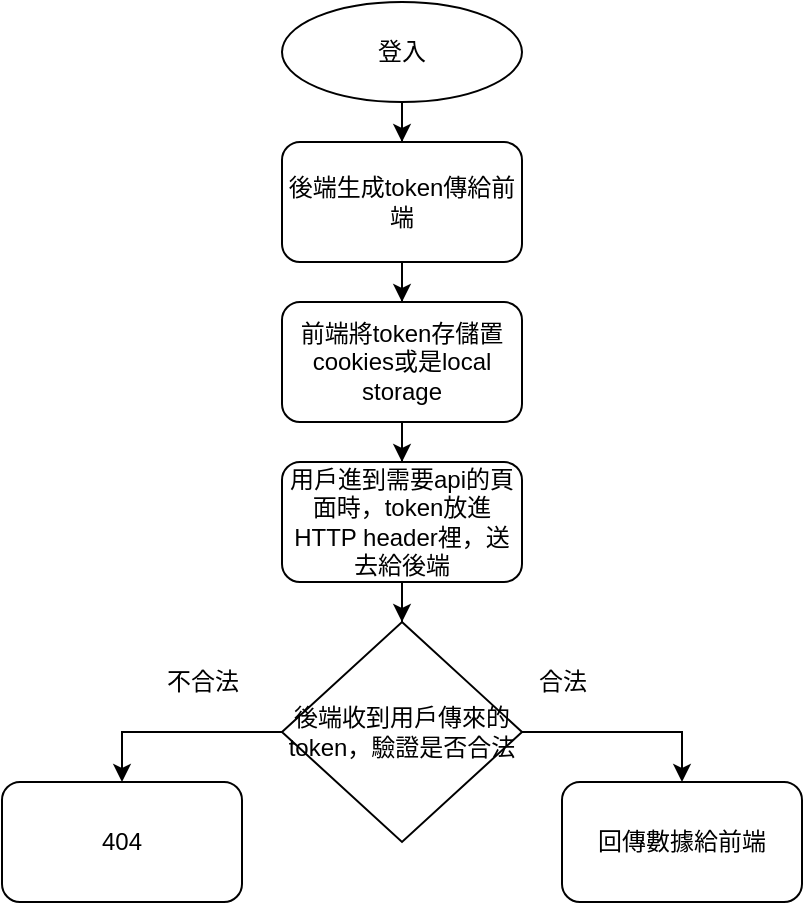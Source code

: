 <mxfile version="14.9.9" type="github">
  <diagram id="C5RBs43oDa-KdzZeNtuy" name="Page-1">
    <mxGraphModel dx="1038" dy="547" grid="1" gridSize="10" guides="1" tooltips="1" connect="1" arrows="1" fold="1" page="1" pageScale="1" pageWidth="827" pageHeight="1169" math="0" shadow="0">
      <root>
        <mxCell id="WIyWlLk6GJQsqaUBKTNV-0" />
        <mxCell id="WIyWlLk6GJQsqaUBKTNV-1" parent="WIyWlLk6GJQsqaUBKTNV-0" />
        <mxCell id="YNj7rYlJI7pq2MHlJ6XI-2" value="" style="edgeStyle=orthogonalEdgeStyle;rounded=0;orthogonalLoop=1;jettySize=auto;html=1;" edge="1" parent="WIyWlLk6GJQsqaUBKTNV-1" source="YNj7rYlJI7pq2MHlJ6XI-0" target="YNj7rYlJI7pq2MHlJ6XI-1">
          <mxGeometry relative="1" as="geometry" />
        </mxCell>
        <mxCell id="YNj7rYlJI7pq2MHlJ6XI-0" value="登入" style="ellipse;whiteSpace=wrap;html=1;" vertex="1" parent="WIyWlLk6GJQsqaUBKTNV-1">
          <mxGeometry x="340" y="40" width="120" height="50" as="geometry" />
        </mxCell>
        <mxCell id="YNj7rYlJI7pq2MHlJ6XI-4" value="" style="edgeStyle=orthogonalEdgeStyle;rounded=0;orthogonalLoop=1;jettySize=auto;html=1;" edge="1" parent="WIyWlLk6GJQsqaUBKTNV-1" source="YNj7rYlJI7pq2MHlJ6XI-1" target="YNj7rYlJI7pq2MHlJ6XI-3">
          <mxGeometry relative="1" as="geometry" />
        </mxCell>
        <mxCell id="YNj7rYlJI7pq2MHlJ6XI-1" value="後端生成token傳給前端" style="rounded=1;whiteSpace=wrap;html=1;" vertex="1" parent="WIyWlLk6GJQsqaUBKTNV-1">
          <mxGeometry x="340" y="110" width="120" height="60" as="geometry" />
        </mxCell>
        <mxCell id="YNj7rYlJI7pq2MHlJ6XI-6" value="" style="edgeStyle=orthogonalEdgeStyle;rounded=0;orthogonalLoop=1;jettySize=auto;html=1;" edge="1" parent="WIyWlLk6GJQsqaUBKTNV-1" source="YNj7rYlJI7pq2MHlJ6XI-3" target="YNj7rYlJI7pq2MHlJ6XI-5">
          <mxGeometry relative="1" as="geometry" />
        </mxCell>
        <mxCell id="YNj7rYlJI7pq2MHlJ6XI-3" value="前端將token存儲置cookies或是local storage" style="rounded=1;whiteSpace=wrap;html=1;" vertex="1" parent="WIyWlLk6GJQsqaUBKTNV-1">
          <mxGeometry x="340" y="190" width="120" height="60" as="geometry" />
        </mxCell>
        <mxCell id="YNj7rYlJI7pq2MHlJ6XI-10" value="" style="edgeStyle=orthogonalEdgeStyle;rounded=0;orthogonalLoop=1;jettySize=auto;html=1;" edge="1" parent="WIyWlLk6GJQsqaUBKTNV-1" source="YNj7rYlJI7pq2MHlJ6XI-5" target="YNj7rYlJI7pq2MHlJ6XI-9">
          <mxGeometry relative="1" as="geometry" />
        </mxCell>
        <mxCell id="YNj7rYlJI7pq2MHlJ6XI-5" value="用戶進到需要api的頁面時，token放進HTTP header裡，送去給後端" style="rounded=1;whiteSpace=wrap;html=1;" vertex="1" parent="WIyWlLk6GJQsqaUBKTNV-1">
          <mxGeometry x="340" y="270" width="120" height="60" as="geometry" />
        </mxCell>
        <mxCell id="YNj7rYlJI7pq2MHlJ6XI-12" style="edgeStyle=orthogonalEdgeStyle;rounded=0;orthogonalLoop=1;jettySize=auto;html=1;entryX=0.5;entryY=0;entryDx=0;entryDy=0;" edge="1" parent="WIyWlLk6GJQsqaUBKTNV-1" source="YNj7rYlJI7pq2MHlJ6XI-9" target="YNj7rYlJI7pq2MHlJ6XI-11">
          <mxGeometry relative="1" as="geometry" />
        </mxCell>
        <mxCell id="YNj7rYlJI7pq2MHlJ6XI-14" style="edgeStyle=orthogonalEdgeStyle;rounded=0;orthogonalLoop=1;jettySize=auto;html=1;entryX=0.5;entryY=0;entryDx=0;entryDy=0;" edge="1" parent="WIyWlLk6GJQsqaUBKTNV-1" source="YNj7rYlJI7pq2MHlJ6XI-9" target="YNj7rYlJI7pq2MHlJ6XI-13">
          <mxGeometry relative="1" as="geometry" />
        </mxCell>
        <mxCell id="YNj7rYlJI7pq2MHlJ6XI-9" value="&lt;span&gt;後端收到用戶傳來的token，驗證是否合法&lt;/span&gt;" style="rhombus;whiteSpace=wrap;html=1;" vertex="1" parent="WIyWlLk6GJQsqaUBKTNV-1">
          <mxGeometry x="340" y="350" width="120" height="110" as="geometry" />
        </mxCell>
        <mxCell id="YNj7rYlJI7pq2MHlJ6XI-11" value="404" style="rounded=1;whiteSpace=wrap;html=1;" vertex="1" parent="WIyWlLk6GJQsqaUBKTNV-1">
          <mxGeometry x="200" y="430" width="120" height="60" as="geometry" />
        </mxCell>
        <mxCell id="YNj7rYlJI7pq2MHlJ6XI-13" value="回傳數據給前端" style="rounded=1;whiteSpace=wrap;html=1;" vertex="1" parent="WIyWlLk6GJQsqaUBKTNV-1">
          <mxGeometry x="480" y="430" width="120" height="60" as="geometry" />
        </mxCell>
        <mxCell id="YNj7rYlJI7pq2MHlJ6XI-15" value="不合法" style="text;html=1;align=center;verticalAlign=middle;resizable=0;points=[];autosize=1;strokeColor=none;" vertex="1" parent="WIyWlLk6GJQsqaUBKTNV-1">
          <mxGeometry x="275" y="370" width="50" height="20" as="geometry" />
        </mxCell>
        <mxCell id="YNj7rYlJI7pq2MHlJ6XI-16" value="合法" style="text;html=1;align=center;verticalAlign=middle;resizable=0;points=[];autosize=1;strokeColor=none;" vertex="1" parent="WIyWlLk6GJQsqaUBKTNV-1">
          <mxGeometry x="460" y="370" width="40" height="20" as="geometry" />
        </mxCell>
      </root>
    </mxGraphModel>
  </diagram>
</mxfile>
